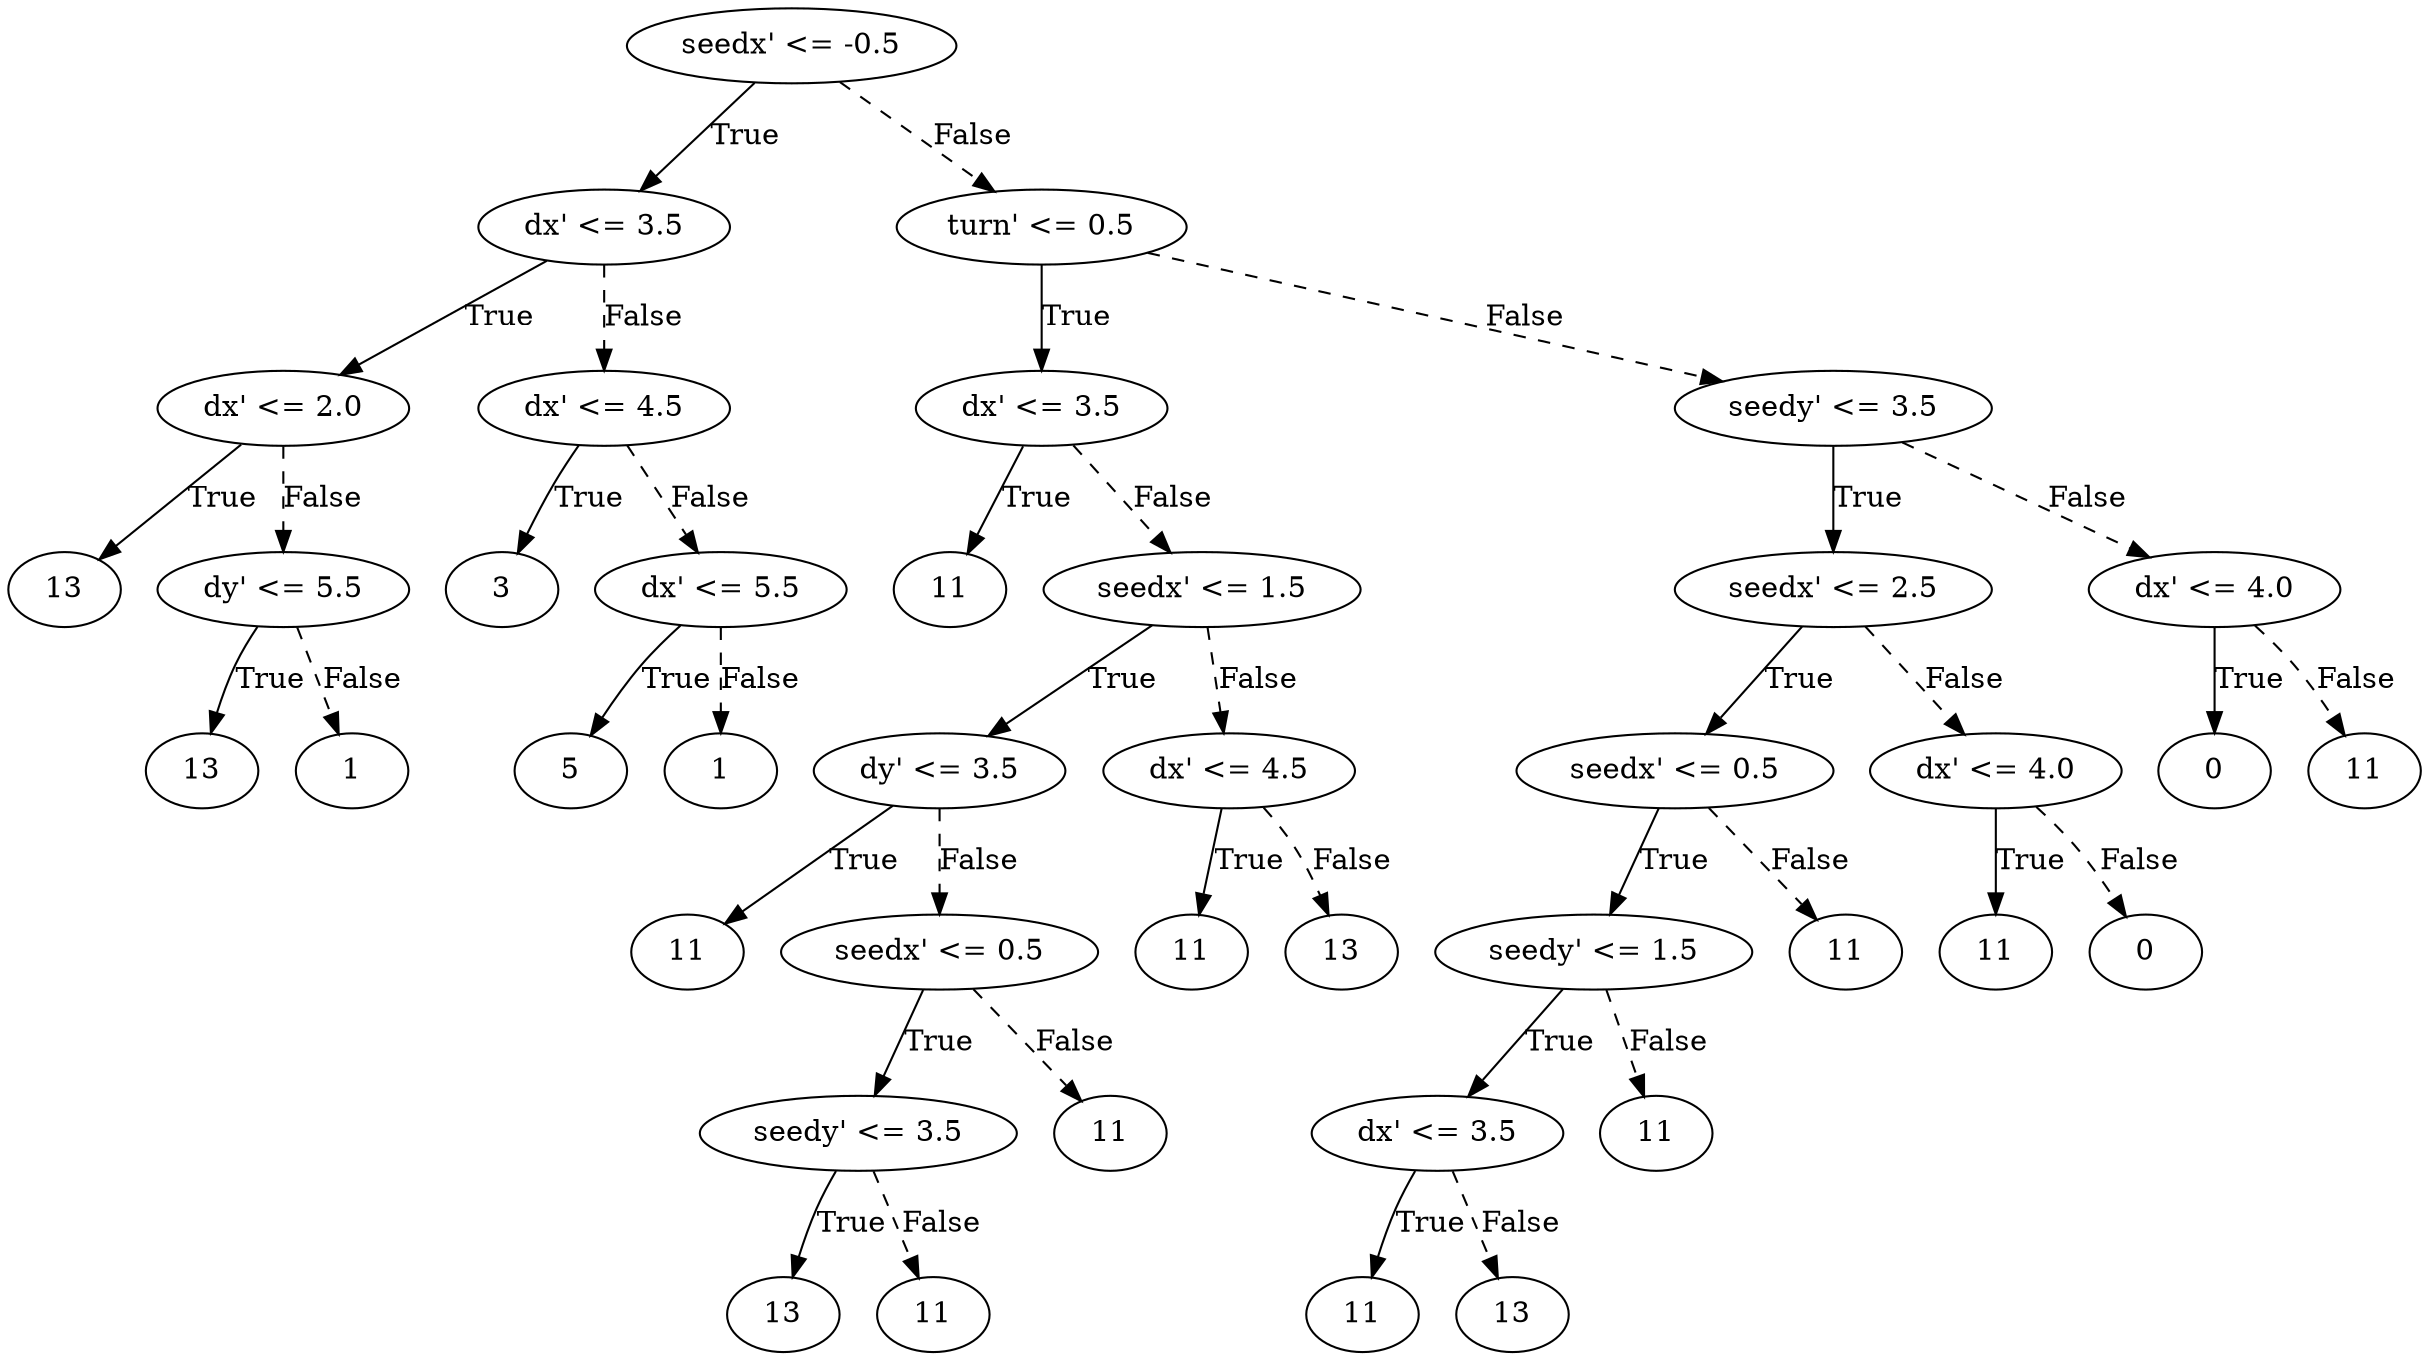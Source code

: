 digraph {
0 [label="seedx' <= -0.5"];
1 [label="dx' <= 3.5"];
2 [label="dx' <= 2.0"];
3 [label="13"];
2 -> 3 [label="True"];
4 [label="dy' <= 5.5"];
5 [label="13"];
4 -> 5 [label="True"];
6 [label="1"];
4 -> 6 [style="dashed", label="False"];
2 -> 4 [style="dashed", label="False"];
1 -> 2 [label="True"];
7 [label="dx' <= 4.5"];
8 [label="3"];
7 -> 8 [label="True"];
9 [label="dx' <= 5.5"];
10 [label="5"];
9 -> 10 [label="True"];
11 [label="1"];
9 -> 11 [style="dashed", label="False"];
7 -> 9 [style="dashed", label="False"];
1 -> 7 [style="dashed", label="False"];
0 -> 1 [label="True"];
12 [label="turn' <= 0.5"];
13 [label="dx' <= 3.5"];
14 [label="11"];
13 -> 14 [label="True"];
15 [label="seedx' <= 1.5"];
16 [label="dy' <= 3.5"];
17 [label="11"];
16 -> 17 [label="True"];
18 [label="seedx' <= 0.5"];
19 [label="seedy' <= 3.5"];
20 [label="13"];
19 -> 20 [label="True"];
21 [label="11"];
19 -> 21 [style="dashed", label="False"];
18 -> 19 [label="True"];
22 [label="11"];
18 -> 22 [style="dashed", label="False"];
16 -> 18 [style="dashed", label="False"];
15 -> 16 [label="True"];
23 [label="dx' <= 4.5"];
24 [label="11"];
23 -> 24 [label="True"];
25 [label="13"];
23 -> 25 [style="dashed", label="False"];
15 -> 23 [style="dashed", label="False"];
13 -> 15 [style="dashed", label="False"];
12 -> 13 [label="True"];
26 [label="seedy' <= 3.5"];
27 [label="seedx' <= 2.5"];
28 [label="seedx' <= 0.5"];
29 [label="seedy' <= 1.5"];
30 [label="dx' <= 3.5"];
31 [label="11"];
30 -> 31 [label="True"];
32 [label="13"];
30 -> 32 [style="dashed", label="False"];
29 -> 30 [label="True"];
33 [label="11"];
29 -> 33 [style="dashed", label="False"];
28 -> 29 [label="True"];
34 [label="11"];
28 -> 34 [style="dashed", label="False"];
27 -> 28 [label="True"];
35 [label="dx' <= 4.0"];
36 [label="11"];
35 -> 36 [label="True"];
37 [label="0"];
35 -> 37 [style="dashed", label="False"];
27 -> 35 [style="dashed", label="False"];
26 -> 27 [label="True"];
38 [label="dx' <= 4.0"];
39 [label="0"];
38 -> 39 [label="True"];
40 [label="11"];
38 -> 40 [style="dashed", label="False"];
26 -> 38 [style="dashed", label="False"];
12 -> 26 [style="dashed", label="False"];
0 -> 12 [style="dashed", label="False"];

}
